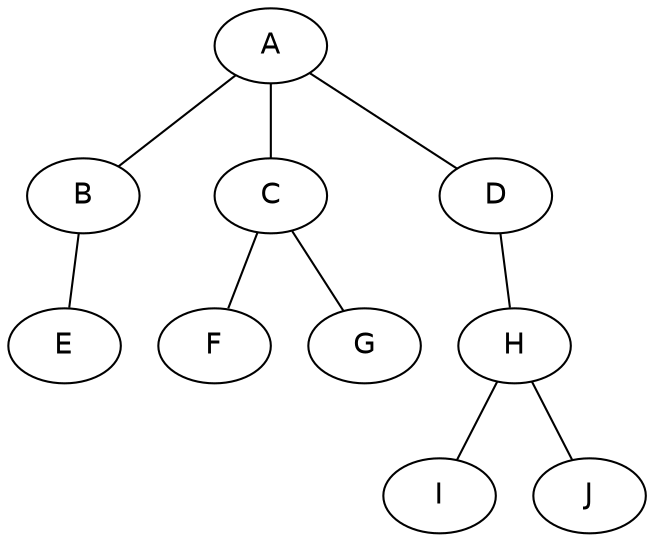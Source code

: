 graph G {
    node [fontname = "DejaVuSans"];

    "A" -- "B";
    "A" -- "C";
    "A" -- "D";

    "B" -- "E";
    "C" -- "F";
    "C" -- "G";
    "D" -- "H";

    "H" -- "I";
    "H" -- "J";
}
